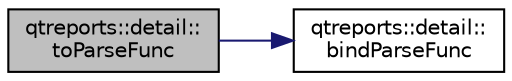 digraph "qtreports::detail::toParseFunc"
{
 // INTERACTIVE_SVG=YES
  bgcolor="transparent";
  edge [fontname="Helvetica",fontsize="10",labelfontname="Helvetica",labelfontsize="10"];
  node [fontname="Helvetica",fontsize="10",shape=record];
  rankdir="LR";
  Node1 [label="qtreports::detail::\ltoParseFunc",height=0.2,width=0.4,color="black", fillcolor="grey75", style="filled", fontcolor="black"];
  Node1 -> Node2 [color="midnightblue",fontsize="10",style="solid",fontname="Helvetica"];
  Node2 [label="qtreports::detail::\lbindParseFunc",height=0.2,width=0.4,color="black",URL="$namespaceqtreports_1_1detail.html#af9d1cf052a8d77b7e8147f729d9bd0a6"];
}
